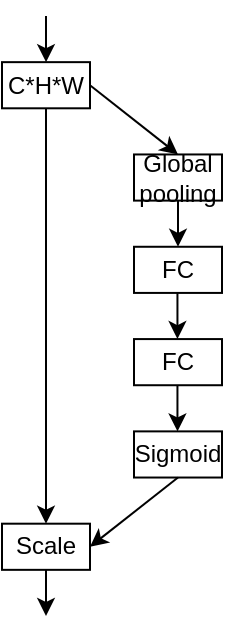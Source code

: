 <mxfile version="24.0.6" type="github">
  <diagram name="第 1 页" id="Kq7i13FdRKVbxHknDPrD">
    <mxGraphModel dx="858" dy="428" grid="1" gridSize="10" guides="1" tooltips="1" connect="1" arrows="1" fold="1" page="1" pageScale="1" pageWidth="1169" pageHeight="827" math="0" shadow="0">
      <root>
        <mxCell id="0" />
        <mxCell id="1" parent="0" />
        <mxCell id="wMz1uye7BKQEXck0odUJ-29" value="" style="group" vertex="1" connectable="0" parent="1">
          <mxGeometry x="80" y="40" width="110" height="300" as="geometry" />
        </mxCell>
        <mxCell id="wMz1uye7BKQEXck0odUJ-5" value="" style="endArrow=classic;html=1;rounded=0;strokeWidth=1;entryX=0.5;entryY=0;entryDx=0;entryDy=0;" edge="1" parent="wMz1uye7BKQEXck0odUJ-29" target="wMz1uye7BKQEXck0odUJ-3">
          <mxGeometry width="50" height="50" relative="1" as="geometry">
            <mxPoint x="22" as="sourcePoint" />
            <mxPoint x="27.5" y="28.846" as="targetPoint" />
          </mxGeometry>
        </mxCell>
        <mxCell id="wMz1uye7BKQEXck0odUJ-3" value="C*H*W" style="rounded=0;whiteSpace=wrap;html=1;flipH=0;flipV=0;container=0;" vertex="1" parent="wMz1uye7BKQEXck0odUJ-29">
          <mxGeometry y="23.077" width="44" height="23.077" as="geometry" />
        </mxCell>
        <mxCell id="wMz1uye7BKQEXck0odUJ-6" value="Global pooling" style="rounded=0;whiteSpace=wrap;html=1;container=0;" vertex="1" parent="wMz1uye7BKQEXck0odUJ-29">
          <mxGeometry x="66" y="69.231" width="44" height="23.077" as="geometry" />
        </mxCell>
        <mxCell id="wMz1uye7BKQEXck0odUJ-7" value="FC" style="rounded=0;whiteSpace=wrap;html=1;container=0;" vertex="1" parent="wMz1uye7BKQEXck0odUJ-29">
          <mxGeometry x="66" y="115.385" width="44" height="23.077" as="geometry" />
        </mxCell>
        <mxCell id="wMz1uye7BKQEXck0odUJ-11" value="" style="endArrow=classic;html=1;rounded=0;exitX=1;exitY=0.5;exitDx=0;exitDy=0;entryX=0.5;entryY=0;entryDx=0;entryDy=0;" edge="1" parent="wMz1uye7BKQEXck0odUJ-29" source="wMz1uye7BKQEXck0odUJ-3" target="wMz1uye7BKQEXck0odUJ-6">
          <mxGeometry width="50" height="50" relative="1" as="geometry">
            <mxPoint x="82.5" y="51.923" as="sourcePoint" />
            <mxPoint x="110.0" y="23.077" as="targetPoint" />
          </mxGeometry>
        </mxCell>
        <mxCell id="wMz1uye7BKQEXck0odUJ-13" value="FC" style="rounded=0;whiteSpace=wrap;html=1;container=0;" vertex="1" parent="wMz1uye7BKQEXck0odUJ-29">
          <mxGeometry x="66" y="161.538" width="44" height="23.077" as="geometry" />
        </mxCell>
        <mxCell id="wMz1uye7BKQEXck0odUJ-14" value="Sigmoid" style="rounded=0;whiteSpace=wrap;html=1;container=0;" vertex="1" parent="wMz1uye7BKQEXck0odUJ-29">
          <mxGeometry x="66" y="207.692" width="44" height="23.077" as="geometry" />
        </mxCell>
        <mxCell id="wMz1uye7BKQEXck0odUJ-15" value="Scale" style="rounded=0;whiteSpace=wrap;html=1;container=0;" vertex="1" parent="wMz1uye7BKQEXck0odUJ-29">
          <mxGeometry y="253.846" width="44" height="23.077" as="geometry" />
        </mxCell>
        <mxCell id="wMz1uye7BKQEXck0odUJ-20" value="" style="endArrow=classic;html=1;rounded=0;exitX=0.5;exitY=1;exitDx=0;exitDy=0;entryX=0.5;entryY=0;entryDx=0;entryDy=0;" edge="1" parent="wMz1uye7BKQEXck0odUJ-29" source="wMz1uye7BKQEXck0odUJ-6" target="wMz1uye7BKQEXck0odUJ-7">
          <mxGeometry width="50" height="50" relative="1" as="geometry">
            <mxPoint x="170.5" y="150" as="sourcePoint" />
            <mxPoint x="198.0" y="121.154" as="targetPoint" />
          </mxGeometry>
        </mxCell>
        <mxCell id="wMz1uye7BKQEXck0odUJ-21" value="" style="endArrow=classic;html=1;rounded=0;exitX=0.5;exitY=1;exitDx=0;exitDy=0;entryX=0.5;entryY=0;entryDx=0;entryDy=0;" edge="1" parent="wMz1uye7BKQEXck0odUJ-29">
          <mxGeometry width="50" height="50" relative="1" as="geometry">
            <mxPoint x="87.725" y="138.462" as="sourcePoint" />
            <mxPoint x="87.725" y="161.538" as="targetPoint" />
          </mxGeometry>
        </mxCell>
        <mxCell id="wMz1uye7BKQEXck0odUJ-22" value="" style="endArrow=classic;html=1;rounded=0;exitX=0.5;exitY=1;exitDx=0;exitDy=0;entryX=0.5;entryY=0;entryDx=0;entryDy=0;" edge="1" parent="wMz1uye7BKQEXck0odUJ-29">
          <mxGeometry width="50" height="50" relative="1" as="geometry">
            <mxPoint x="87.725" y="184.615" as="sourcePoint" />
            <mxPoint x="87.725" y="207.692" as="targetPoint" />
          </mxGeometry>
        </mxCell>
        <mxCell id="wMz1uye7BKQEXck0odUJ-24" value="" style="endArrow=classic;html=1;rounded=0;exitX=0.5;exitY=1;exitDx=0;exitDy=0;entryX=1;entryY=0.5;entryDx=0;entryDy=0;" edge="1" parent="wMz1uye7BKQEXck0odUJ-29" source="wMz1uye7BKQEXck0odUJ-14" target="wMz1uye7BKQEXck0odUJ-15">
          <mxGeometry width="50" height="50" relative="1" as="geometry">
            <mxPoint x="170.5" y="207.692" as="sourcePoint" />
            <mxPoint x="198.0" y="178.846" as="targetPoint" />
          </mxGeometry>
        </mxCell>
        <mxCell id="wMz1uye7BKQEXck0odUJ-26" value="" style="endArrow=classic;html=1;rounded=0;strokeWidth=1;exitX=0.5;exitY=1;exitDx=0;exitDy=0;" edge="1" parent="wMz1uye7BKQEXck0odUJ-29" source="wMz1uye7BKQEXck0odUJ-15">
          <mxGeometry width="50" height="50" relative="1" as="geometry">
            <mxPoint x="33" y="288.462" as="sourcePoint" />
            <mxPoint x="22" y="300" as="targetPoint" />
          </mxGeometry>
        </mxCell>
        <mxCell id="wMz1uye7BKQEXck0odUJ-28" value="" style="endArrow=classic;html=1;rounded=0;exitX=0.5;exitY=1;exitDx=0;exitDy=0;entryX=0.5;entryY=0;entryDx=0;entryDy=0;" edge="1" parent="wMz1uye7BKQEXck0odUJ-29" source="wMz1uye7BKQEXck0odUJ-3" target="wMz1uye7BKQEXck0odUJ-15">
          <mxGeometry width="50" height="50" relative="1" as="geometry">
            <mxPoint x="170.5" y="155.769" as="sourcePoint" />
            <mxPoint x="198.0" y="126.923" as="targetPoint" />
          </mxGeometry>
        </mxCell>
      </root>
    </mxGraphModel>
  </diagram>
</mxfile>
